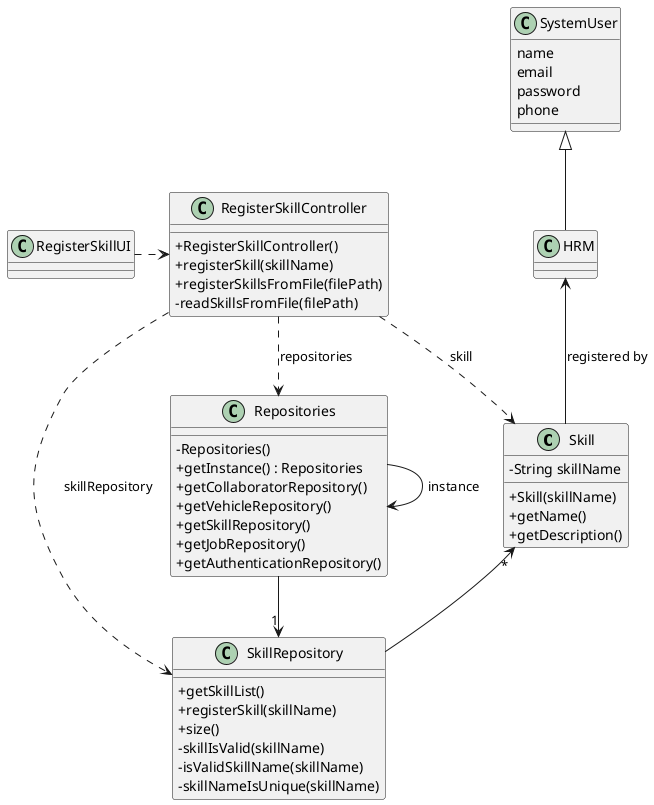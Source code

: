 @startuml
 skinparam monochrome false

skinparam packageStyle rectangle
skinparam shadowing false
skinparam linetype polyline
skinparam linetype orto

skinparam classAttributeIconSize 0

'left to right direction

class Skill {
    - String skillName
    + Skill(skillName)
    + getName()
    + getDescription()
}

class Repositories {


    - Repositories()
    + getInstance() : Repositories
    + getCollaboratorRepository()
    + getVehicleRepository()
    + getSkillRepository()
    + getJobRepository()
    + getAuthenticationRepository()
}

class SkillRepository {

    + getSkillList()
    + registerSkill(skillName)
    + size()
    - skillIsValid(skillName)
    - isValidSkillName(skillName)
    - skillNameIsUnique(skillName)
}

class RegisterSkillController {

    + RegisterSkillController()
    + registerSkill(skillName)
    + registerSkillsFromFile(filePath)
    - readSkillsFromFile(filePath)
}

class HRM {}

class SystemUser {
    name
    email
    password
    phone
}

class RegisterSkillUI {}

SystemUser <|-- HRM
HRM  <-- Skill : registered by
RegisterSkillController ..> Repositories : repositories
RegisterSkillController ..> SkillRepository : skillRepository
RegisterSkillController ..> Skill : skill

RegisterSkillUI .> RegisterSkillController
Repositories -->"1" SkillRepository
Repositories -> Repositories : instance
Skill "*" <-- SkillRepository

@enduml
